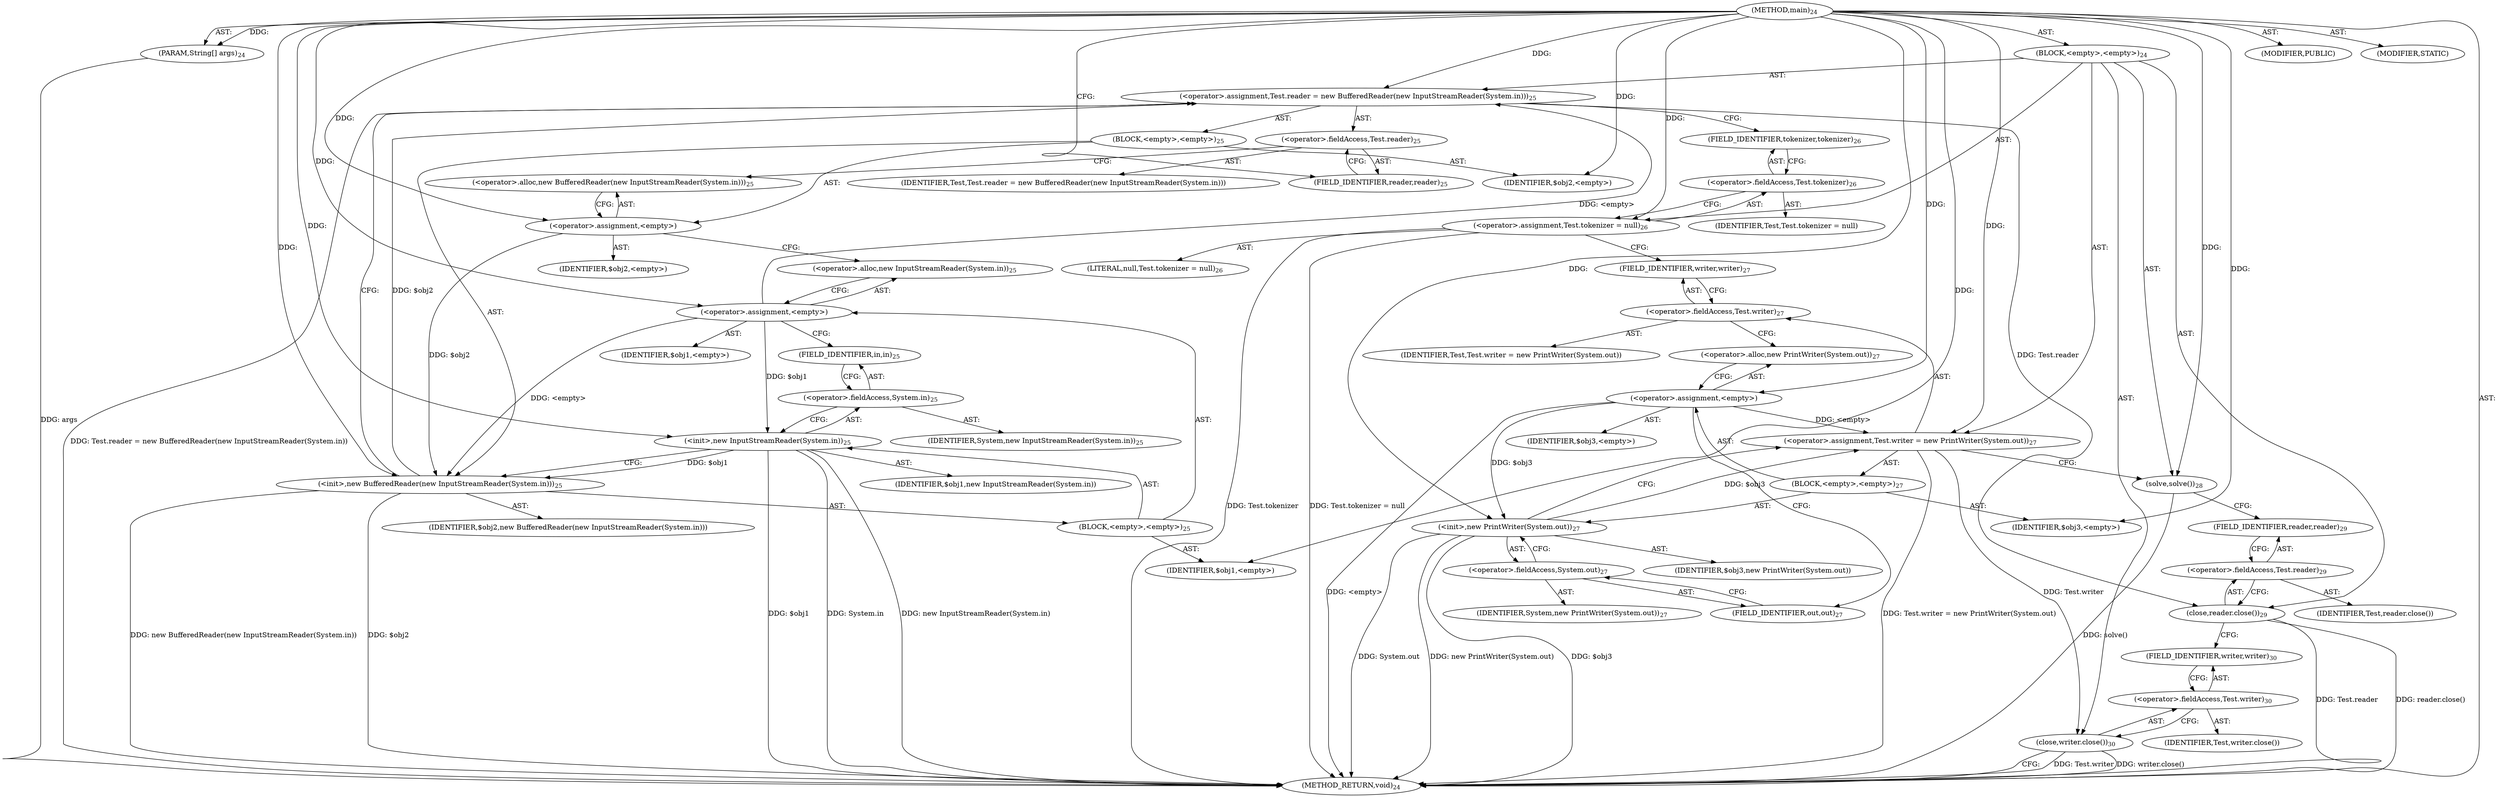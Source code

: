 digraph "main" {  
"68" [label = <(METHOD,main)<SUB>24</SUB>> ]
"69" [label = <(PARAM,String[] args)<SUB>24</SUB>> ]
"70" [label = <(BLOCK,&lt;empty&gt;,&lt;empty&gt;)<SUB>24</SUB>> ]
"71" [label = <(&lt;operator&gt;.assignment,Test.reader = new BufferedReader(new InputStreamReader(System.in)))<SUB>25</SUB>> ]
"72" [label = <(&lt;operator&gt;.fieldAccess,Test.reader)<SUB>25</SUB>> ]
"73" [label = <(IDENTIFIER,Test,Test.reader = new BufferedReader(new InputStreamReader(System.in)))> ]
"74" [label = <(FIELD_IDENTIFIER,reader,reader)<SUB>25</SUB>> ]
"75" [label = <(BLOCK,&lt;empty&gt;,&lt;empty&gt;)<SUB>25</SUB>> ]
"76" [label = <(&lt;operator&gt;.assignment,&lt;empty&gt;)> ]
"77" [label = <(IDENTIFIER,$obj2,&lt;empty&gt;)> ]
"78" [label = <(&lt;operator&gt;.alloc,new BufferedReader(new InputStreamReader(System.in)))<SUB>25</SUB>> ]
"79" [label = <(&lt;init&gt;,new BufferedReader(new InputStreamReader(System.in)))<SUB>25</SUB>> ]
"80" [label = <(IDENTIFIER,$obj2,new BufferedReader(new InputStreamReader(System.in)))> ]
"81" [label = <(BLOCK,&lt;empty&gt;,&lt;empty&gt;)<SUB>25</SUB>> ]
"82" [label = <(&lt;operator&gt;.assignment,&lt;empty&gt;)> ]
"83" [label = <(IDENTIFIER,$obj1,&lt;empty&gt;)> ]
"84" [label = <(&lt;operator&gt;.alloc,new InputStreamReader(System.in))<SUB>25</SUB>> ]
"85" [label = <(&lt;init&gt;,new InputStreamReader(System.in))<SUB>25</SUB>> ]
"86" [label = <(IDENTIFIER,$obj1,new InputStreamReader(System.in))> ]
"87" [label = <(&lt;operator&gt;.fieldAccess,System.in)<SUB>25</SUB>> ]
"88" [label = <(IDENTIFIER,System,new InputStreamReader(System.in))<SUB>25</SUB>> ]
"89" [label = <(FIELD_IDENTIFIER,in,in)<SUB>25</SUB>> ]
"90" [label = <(IDENTIFIER,$obj1,&lt;empty&gt;)> ]
"91" [label = <(IDENTIFIER,$obj2,&lt;empty&gt;)> ]
"92" [label = <(&lt;operator&gt;.assignment,Test.tokenizer = null)<SUB>26</SUB>> ]
"93" [label = <(&lt;operator&gt;.fieldAccess,Test.tokenizer)<SUB>26</SUB>> ]
"94" [label = <(IDENTIFIER,Test,Test.tokenizer = null)> ]
"95" [label = <(FIELD_IDENTIFIER,tokenizer,tokenizer)<SUB>26</SUB>> ]
"96" [label = <(LITERAL,null,Test.tokenizer = null)<SUB>26</SUB>> ]
"97" [label = <(&lt;operator&gt;.assignment,Test.writer = new PrintWriter(System.out))<SUB>27</SUB>> ]
"98" [label = <(&lt;operator&gt;.fieldAccess,Test.writer)<SUB>27</SUB>> ]
"99" [label = <(IDENTIFIER,Test,Test.writer = new PrintWriter(System.out))> ]
"100" [label = <(FIELD_IDENTIFIER,writer,writer)<SUB>27</SUB>> ]
"101" [label = <(BLOCK,&lt;empty&gt;,&lt;empty&gt;)<SUB>27</SUB>> ]
"102" [label = <(&lt;operator&gt;.assignment,&lt;empty&gt;)> ]
"103" [label = <(IDENTIFIER,$obj3,&lt;empty&gt;)> ]
"104" [label = <(&lt;operator&gt;.alloc,new PrintWriter(System.out))<SUB>27</SUB>> ]
"105" [label = <(&lt;init&gt;,new PrintWriter(System.out))<SUB>27</SUB>> ]
"106" [label = <(IDENTIFIER,$obj3,new PrintWriter(System.out))> ]
"107" [label = <(&lt;operator&gt;.fieldAccess,System.out)<SUB>27</SUB>> ]
"108" [label = <(IDENTIFIER,System,new PrintWriter(System.out))<SUB>27</SUB>> ]
"109" [label = <(FIELD_IDENTIFIER,out,out)<SUB>27</SUB>> ]
"110" [label = <(IDENTIFIER,$obj3,&lt;empty&gt;)> ]
"111" [label = <(solve,solve())<SUB>28</SUB>> ]
"112" [label = <(close,reader.close())<SUB>29</SUB>> ]
"113" [label = <(&lt;operator&gt;.fieldAccess,Test.reader)<SUB>29</SUB>> ]
"114" [label = <(IDENTIFIER,Test,reader.close())> ]
"115" [label = <(FIELD_IDENTIFIER,reader,reader)<SUB>29</SUB>> ]
"116" [label = <(close,writer.close())<SUB>30</SUB>> ]
"117" [label = <(&lt;operator&gt;.fieldAccess,Test.writer)<SUB>30</SUB>> ]
"118" [label = <(IDENTIFIER,Test,writer.close())> ]
"119" [label = <(FIELD_IDENTIFIER,writer,writer)<SUB>30</SUB>> ]
"120" [label = <(MODIFIER,PUBLIC)> ]
"121" [label = <(MODIFIER,STATIC)> ]
"122" [label = <(METHOD_RETURN,void)<SUB>24</SUB>> ]
  "68" -> "69"  [ label = "AST: "] 
  "68" -> "70"  [ label = "AST: "] 
  "68" -> "120"  [ label = "AST: "] 
  "68" -> "121"  [ label = "AST: "] 
  "68" -> "122"  [ label = "AST: "] 
  "70" -> "71"  [ label = "AST: "] 
  "70" -> "92"  [ label = "AST: "] 
  "70" -> "97"  [ label = "AST: "] 
  "70" -> "111"  [ label = "AST: "] 
  "70" -> "112"  [ label = "AST: "] 
  "70" -> "116"  [ label = "AST: "] 
  "71" -> "72"  [ label = "AST: "] 
  "71" -> "75"  [ label = "AST: "] 
  "72" -> "73"  [ label = "AST: "] 
  "72" -> "74"  [ label = "AST: "] 
  "75" -> "76"  [ label = "AST: "] 
  "75" -> "79"  [ label = "AST: "] 
  "75" -> "91"  [ label = "AST: "] 
  "76" -> "77"  [ label = "AST: "] 
  "76" -> "78"  [ label = "AST: "] 
  "79" -> "80"  [ label = "AST: "] 
  "79" -> "81"  [ label = "AST: "] 
  "81" -> "82"  [ label = "AST: "] 
  "81" -> "85"  [ label = "AST: "] 
  "81" -> "90"  [ label = "AST: "] 
  "82" -> "83"  [ label = "AST: "] 
  "82" -> "84"  [ label = "AST: "] 
  "85" -> "86"  [ label = "AST: "] 
  "85" -> "87"  [ label = "AST: "] 
  "87" -> "88"  [ label = "AST: "] 
  "87" -> "89"  [ label = "AST: "] 
  "92" -> "93"  [ label = "AST: "] 
  "92" -> "96"  [ label = "AST: "] 
  "93" -> "94"  [ label = "AST: "] 
  "93" -> "95"  [ label = "AST: "] 
  "97" -> "98"  [ label = "AST: "] 
  "97" -> "101"  [ label = "AST: "] 
  "98" -> "99"  [ label = "AST: "] 
  "98" -> "100"  [ label = "AST: "] 
  "101" -> "102"  [ label = "AST: "] 
  "101" -> "105"  [ label = "AST: "] 
  "101" -> "110"  [ label = "AST: "] 
  "102" -> "103"  [ label = "AST: "] 
  "102" -> "104"  [ label = "AST: "] 
  "105" -> "106"  [ label = "AST: "] 
  "105" -> "107"  [ label = "AST: "] 
  "107" -> "108"  [ label = "AST: "] 
  "107" -> "109"  [ label = "AST: "] 
  "112" -> "113"  [ label = "AST: "] 
  "113" -> "114"  [ label = "AST: "] 
  "113" -> "115"  [ label = "AST: "] 
  "116" -> "117"  [ label = "AST: "] 
  "117" -> "118"  [ label = "AST: "] 
  "117" -> "119"  [ label = "AST: "] 
  "71" -> "95"  [ label = "CFG: "] 
  "92" -> "100"  [ label = "CFG: "] 
  "97" -> "111"  [ label = "CFG: "] 
  "111" -> "115"  [ label = "CFG: "] 
  "112" -> "119"  [ label = "CFG: "] 
  "116" -> "122"  [ label = "CFG: "] 
  "72" -> "78"  [ label = "CFG: "] 
  "93" -> "92"  [ label = "CFG: "] 
  "98" -> "104"  [ label = "CFG: "] 
  "113" -> "112"  [ label = "CFG: "] 
  "117" -> "116"  [ label = "CFG: "] 
  "74" -> "72"  [ label = "CFG: "] 
  "76" -> "84"  [ label = "CFG: "] 
  "79" -> "71"  [ label = "CFG: "] 
  "95" -> "93"  [ label = "CFG: "] 
  "100" -> "98"  [ label = "CFG: "] 
  "102" -> "109"  [ label = "CFG: "] 
  "105" -> "97"  [ label = "CFG: "] 
  "115" -> "113"  [ label = "CFG: "] 
  "119" -> "117"  [ label = "CFG: "] 
  "78" -> "76"  [ label = "CFG: "] 
  "104" -> "102"  [ label = "CFG: "] 
  "107" -> "105"  [ label = "CFG: "] 
  "82" -> "89"  [ label = "CFG: "] 
  "85" -> "79"  [ label = "CFG: "] 
  "109" -> "107"  [ label = "CFG: "] 
  "84" -> "82"  [ label = "CFG: "] 
  "87" -> "85"  [ label = "CFG: "] 
  "89" -> "87"  [ label = "CFG: "] 
  "68" -> "74"  [ label = "CFG: "] 
  "69" -> "122"  [ label = "DDG: args"] 
  "79" -> "122"  [ label = "DDG: $obj2"] 
  "85" -> "122"  [ label = "DDG: $obj1"] 
  "85" -> "122"  [ label = "DDG: System.in"] 
  "85" -> "122"  [ label = "DDG: new InputStreamReader(System.in)"] 
  "79" -> "122"  [ label = "DDG: new BufferedReader(new InputStreamReader(System.in))"] 
  "71" -> "122"  [ label = "DDG: Test.reader = new BufferedReader(new InputStreamReader(System.in))"] 
  "92" -> "122"  [ label = "DDG: Test.tokenizer"] 
  "92" -> "122"  [ label = "DDG: Test.tokenizer = null"] 
  "102" -> "122"  [ label = "DDG: &lt;empty&gt;"] 
  "105" -> "122"  [ label = "DDG: $obj3"] 
  "105" -> "122"  [ label = "DDG: System.out"] 
  "105" -> "122"  [ label = "DDG: new PrintWriter(System.out)"] 
  "97" -> "122"  [ label = "DDG: Test.writer = new PrintWriter(System.out)"] 
  "111" -> "122"  [ label = "DDG: solve()"] 
  "112" -> "122"  [ label = "DDG: Test.reader"] 
  "112" -> "122"  [ label = "DDG: reader.close()"] 
  "116" -> "122"  [ label = "DDG: Test.writer"] 
  "116" -> "122"  [ label = "DDG: writer.close()"] 
  "68" -> "69"  [ label = "DDG: "] 
  "82" -> "71"  [ label = "DDG: &lt;empty&gt;"] 
  "79" -> "71"  [ label = "DDG: $obj2"] 
  "68" -> "71"  [ label = "DDG: "] 
  "68" -> "92"  [ label = "DDG: "] 
  "102" -> "97"  [ label = "DDG: &lt;empty&gt;"] 
  "105" -> "97"  [ label = "DDG: $obj3"] 
  "68" -> "97"  [ label = "DDG: "] 
  "68" -> "111"  [ label = "DDG: "] 
  "71" -> "112"  [ label = "DDG: Test.reader"] 
  "97" -> "116"  [ label = "DDG: Test.writer"] 
  "68" -> "76"  [ label = "DDG: "] 
  "68" -> "91"  [ label = "DDG: "] 
  "68" -> "102"  [ label = "DDG: "] 
  "68" -> "110"  [ label = "DDG: "] 
  "76" -> "79"  [ label = "DDG: $obj2"] 
  "68" -> "79"  [ label = "DDG: "] 
  "82" -> "79"  [ label = "DDG: &lt;empty&gt;"] 
  "85" -> "79"  [ label = "DDG: $obj1"] 
  "102" -> "105"  [ label = "DDG: $obj3"] 
  "68" -> "105"  [ label = "DDG: "] 
  "68" -> "82"  [ label = "DDG: "] 
  "68" -> "90"  [ label = "DDG: "] 
  "82" -> "85"  [ label = "DDG: $obj1"] 
  "68" -> "85"  [ label = "DDG: "] 
}
